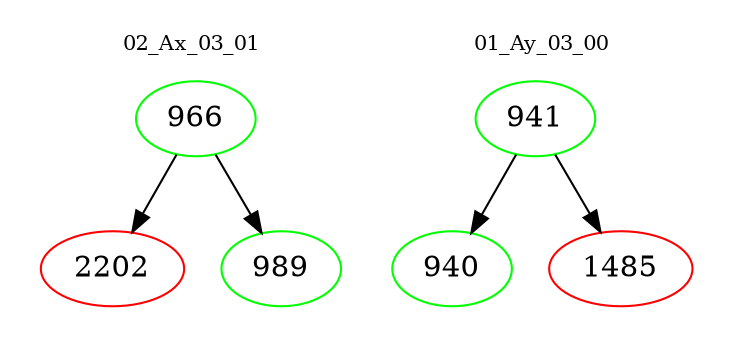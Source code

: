 digraph{
subgraph cluster_0 {
color = white
label = "02_Ax_03_01";
fontsize=10;
T0_966 [label="966", color="green"]
T0_966 -> T0_2202 [color="black"]
T0_2202 [label="2202", color="red"]
T0_966 -> T0_989 [color="black"]
T0_989 [label="989", color="green"]
}
subgraph cluster_1 {
color = white
label = "01_Ay_03_00";
fontsize=10;
T1_941 [label="941", color="green"]
T1_941 -> T1_940 [color="black"]
T1_940 [label="940", color="green"]
T1_941 -> T1_1485 [color="black"]
T1_1485 [label="1485", color="red"]
}
}
